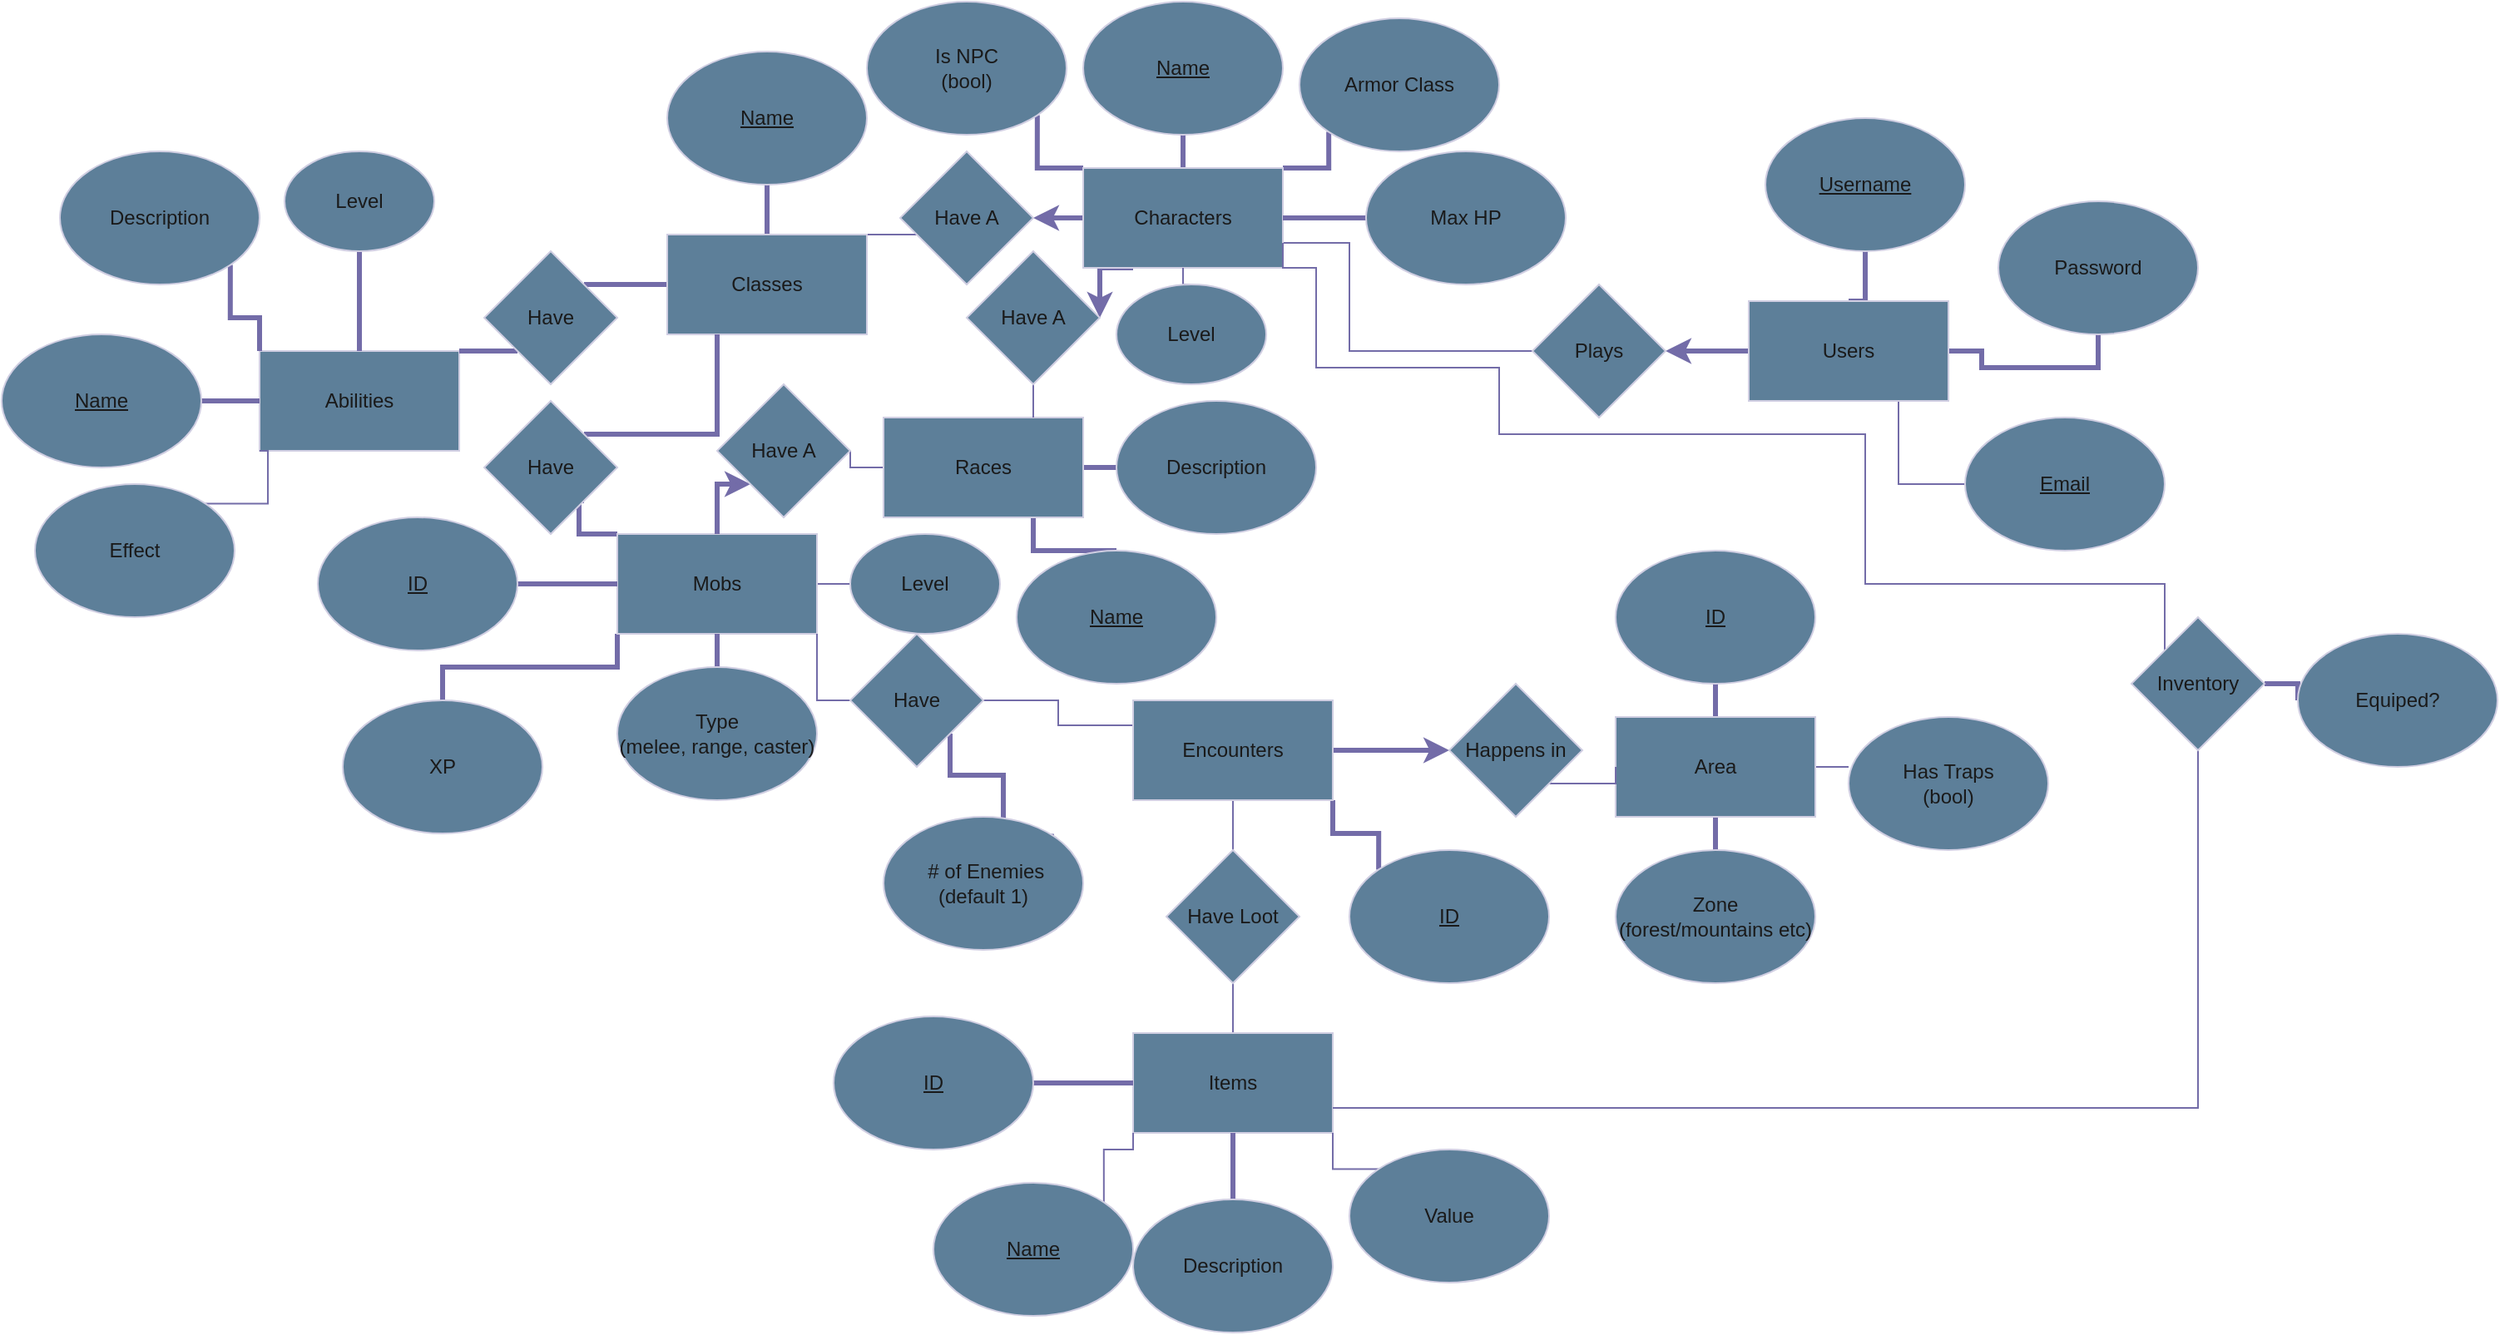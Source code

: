 <mxfile>
    <diagram id="v8aEq9oF9wcZ9MgYXVb7" name="Page-1">
        <mxGraphModel dx="1910" dy="402" grid="1" gridSize="10" guides="1" tooltips="1" connect="1" arrows="1" fold="1" page="1" pageScale="1" pageWidth="1100" pageHeight="850" math="0" shadow="0">
            <root>
                <mxCell id="0"/>
                <mxCell id="1" parent="0"/>
                <mxCell id="33" style="edgeStyle=orthogonalEdgeStyle;rounded=0;orthogonalLoop=1;jettySize=auto;html=1;exitX=0.5;exitY=0;exitDx=0;exitDy=0;entryX=0.5;entryY=1;entryDx=0;entryDy=0;endArrow=none;endFill=0;strokeWidth=3;strokeColor=#736CA8;fontColor=#1A1A1A;" parent="1" source="2" target="30" edge="1">
                    <mxGeometry relative="1" as="geometry"/>
                </mxCell>
                <mxCell id="57" style="edgeStyle=orthogonalEdgeStyle;rounded=0;orthogonalLoop=1;jettySize=auto;html=1;exitX=1;exitY=0;exitDx=0;exitDy=0;entryX=0;entryY=1;entryDx=0;entryDy=0;startArrow=none;startFill=0;endArrow=none;endFill=0;strokeWidth=3;strokeColor=#736CA8;fontColor=#1A1A1A;" parent="1" source="2" target="56" edge="1">
                    <mxGeometry relative="1" as="geometry"/>
                </mxCell>
                <mxCell id="78" style="edgeStyle=orthogonalEdgeStyle;rounded=0;orthogonalLoop=1;jettySize=auto;html=1;exitX=0;exitY=0.5;exitDx=0;exitDy=0;entryX=1;entryY=0.5;entryDx=0;entryDy=0;startArrow=none;startFill=0;endArrow=classic;endFill=1;strokeWidth=3;strokeColor=#736CA8;fontColor=#1A1A1A;" parent="1" source="2" target="77" edge="1">
                    <mxGeometry relative="1" as="geometry"/>
                </mxCell>
                <mxCell id="81" style="edgeStyle=orthogonalEdgeStyle;rounded=0;orthogonalLoop=1;jettySize=auto;html=1;exitX=0.25;exitY=1;exitDx=0;exitDy=0;entryX=1;entryY=0.5;entryDx=0;entryDy=0;startArrow=none;startFill=0;endArrow=classic;endFill=1;strokeWidth=3;strokeColor=#736CA8;fontColor=#1A1A1A;" parent="1" source="2" target="80" edge="1">
                    <mxGeometry relative="1" as="geometry"/>
                </mxCell>
                <mxCell id="101" style="edgeStyle=orthogonalEdgeStyle;rounded=0;orthogonalLoop=1;jettySize=auto;html=1;exitX=0;exitY=0;exitDx=0;exitDy=0;entryX=1;entryY=1;entryDx=0;entryDy=0;startArrow=none;startFill=0;endArrow=none;endFill=0;strokeWidth=3;strokeColor=#736CA8;fontColor=#1A1A1A;" parent="1" source="2" target="100" edge="1">
                    <mxGeometry relative="1" as="geometry">
                        <Array as="points">
                            <mxPoint x="602" y="120"/>
                        </Array>
                    </mxGeometry>
                </mxCell>
                <mxCell id="103" style="edgeStyle=orthogonalEdgeStyle;rounded=0;orthogonalLoop=1;jettySize=auto;html=1;exitX=1;exitY=0.75;exitDx=0;exitDy=0;entryX=0;entryY=0.5;entryDx=0;entryDy=0;startArrow=none;startFill=0;endArrow=none;endFill=0;strokeWidth=1;strokeColor=#736CA8;fontColor=#1A1A1A;" parent="1" source="2" target="102" edge="1">
                    <mxGeometry relative="1" as="geometry">
                        <Array as="points">
                            <mxPoint x="790" y="165"/>
                            <mxPoint x="790" y="230"/>
                        </Array>
                    </mxGeometry>
                </mxCell>
                <mxCell id="2" value="Characters" style="rounded=0;whiteSpace=wrap;html=1;fillColor=#5D7F99;strokeColor=#D0CEE2;fontColor=#1A1A1A;" parent="1" vertex="1">
                    <mxGeometry x="630" y="120" width="120" height="60" as="geometry"/>
                </mxCell>
                <mxCell id="46" style="edgeStyle=orthogonalEdgeStyle;rounded=0;orthogonalLoop=1;jettySize=auto;html=1;exitX=0.5;exitY=1;exitDx=0;exitDy=0;entryX=0.5;entryY=0;entryDx=0;entryDy=0;endArrow=none;endFill=0;strokeColor=#736CA8;fontColor=#1A1A1A;" parent="1" source="3" edge="1">
                    <mxGeometry relative="1" as="geometry">
                        <mxPoint x="720" y="530" as="targetPoint"/>
                    </mxGeometry>
                </mxCell>
                <mxCell id="55" style="edgeStyle=orthogonalEdgeStyle;rounded=0;orthogonalLoop=1;jettySize=auto;html=1;exitX=1;exitY=1;exitDx=0;exitDy=0;entryX=1;entryY=0;entryDx=0;entryDy=0;startArrow=none;startFill=0;endArrow=none;endFill=0;strokeWidth=3;strokeColor=#736CA8;fontColor=#1A1A1A;" parent="1" source="86" target="54" edge="1">
                    <mxGeometry relative="1" as="geometry">
                        <Array as="points">
                            <mxPoint x="550" y="485"/>
                            <mxPoint x="582" y="485"/>
                            <mxPoint x="582" y="522"/>
                        </Array>
                    </mxGeometry>
                </mxCell>
                <mxCell id="87" style="edgeStyle=orthogonalEdgeStyle;rounded=0;orthogonalLoop=1;jettySize=auto;html=1;exitX=0;exitY=0.25;exitDx=0;exitDy=0;startArrow=none;startFill=0;endArrow=none;endFill=0;strokeWidth=1;strokeColor=#736CA8;fontColor=#1A1A1A;" parent="1" source="3" target="86" edge="1">
                    <mxGeometry relative="1" as="geometry"/>
                </mxCell>
                <mxCell id="91" style="edgeStyle=orthogonalEdgeStyle;rounded=0;orthogonalLoop=1;jettySize=auto;html=1;exitX=1;exitY=0.5;exitDx=0;exitDy=0;entryX=0;entryY=0.5;entryDx=0;entryDy=0;startArrow=none;startFill=0;endArrow=classic;endFill=1;strokeWidth=3;strokeColor=#736CA8;fontColor=#1A1A1A;" parent="1" source="3" target="90" edge="1">
                    <mxGeometry relative="1" as="geometry"/>
                </mxCell>
                <mxCell id="99" style="edgeStyle=orthogonalEdgeStyle;rounded=0;orthogonalLoop=1;jettySize=auto;html=1;exitX=1;exitY=1;exitDx=0;exitDy=0;entryX=0;entryY=0;entryDx=0;entryDy=0;startArrow=none;startFill=0;endArrow=none;endFill=0;strokeWidth=3;strokeColor=#736CA8;fontColor=#1A1A1A;" parent="1" source="3" target="114" edge="1">
                    <mxGeometry relative="1" as="geometry">
                        <mxPoint x="817.574" y="541.716" as="targetPoint"/>
                        <Array as="points">
                            <mxPoint x="780" y="520"/>
                            <mxPoint x="808" y="520"/>
                        </Array>
                    </mxGeometry>
                </mxCell>
                <mxCell id="3" value="Encounters" style="rounded=0;whiteSpace=wrap;html=1;fillColor=#5D7F99;strokeColor=#D0CEE2;fontColor=#1A1A1A;" parent="1" vertex="1">
                    <mxGeometry x="660" y="440" width="120" height="60" as="geometry"/>
                </mxCell>
                <mxCell id="34" style="edgeStyle=orthogonalEdgeStyle;rounded=0;orthogonalLoop=1;jettySize=auto;html=1;exitX=0.5;exitY=0;exitDx=0;exitDy=0;entryX=0.5;entryY=1;entryDx=0;entryDy=0;endArrow=none;endFill=0;strokeWidth=3;strokeColor=#736CA8;fontColor=#1A1A1A;" parent="1" source="4" target="29" edge="1">
                    <mxGeometry relative="1" as="geometry"/>
                </mxCell>
                <mxCell id="72" style="edgeStyle=orthogonalEdgeStyle;rounded=0;orthogonalLoop=1;jettySize=auto;html=1;exitX=0;exitY=0.5;exitDx=0;exitDy=0;entryX=1;entryY=0;entryDx=0;entryDy=0;startArrow=none;startFill=0;endArrow=none;endFill=0;strokeWidth=3;strokeColor=#736CA8;fontColor=#1A1A1A;" parent="1" source="4" target="71" edge="1">
                    <mxGeometry relative="1" as="geometry"/>
                </mxCell>
                <mxCell id="79" style="edgeStyle=orthogonalEdgeStyle;rounded=0;orthogonalLoop=1;jettySize=auto;html=1;exitX=1;exitY=0;exitDx=0;exitDy=0;startArrow=none;startFill=0;endArrow=none;endFill=0;strokeWidth=1;strokeColor=#736CA8;fontColor=#1A1A1A;" parent="1" source="4" target="77" edge="1">
                    <mxGeometry relative="1" as="geometry">
                        <Array as="points">
                            <mxPoint x="510" y="160"/>
                            <mxPoint x="510" y="160"/>
                        </Array>
                    </mxGeometry>
                </mxCell>
                <mxCell id="4" value="Classes" style="rounded=0;whiteSpace=wrap;html=1;fillColor=#5D7F99;strokeColor=#D0CEE2;fontColor=#1A1A1A;" parent="1" vertex="1">
                    <mxGeometry x="380" y="160" width="120" height="60" as="geometry"/>
                </mxCell>
                <mxCell id="50" style="edgeStyle=orthogonalEdgeStyle;rounded=0;orthogonalLoop=1;jettySize=auto;html=1;exitX=1;exitY=0.5;exitDx=0;exitDy=0;entryX=0;entryY=0.5;entryDx=0;entryDy=0;endArrow=none;endFill=0;strokeWidth=3;strokeColor=#736CA8;fontColor=#1A1A1A;" parent="1" source="5" target="49" edge="1">
                    <mxGeometry relative="1" as="geometry"/>
                </mxCell>
                <mxCell id="84" style="edgeStyle=orthogonalEdgeStyle;rounded=0;orthogonalLoop=1;jettySize=auto;html=1;exitX=0;exitY=0.5;exitDx=0;exitDy=0;startArrow=none;startFill=0;endArrow=none;endFill=0;strokeWidth=1;strokeColor=#736CA8;fontColor=#1A1A1A;" parent="1" source="5" target="83" edge="1">
                    <mxGeometry relative="1" as="geometry"/>
                </mxCell>
                <mxCell id="97" style="edgeStyle=orthogonalEdgeStyle;rounded=0;orthogonalLoop=1;jettySize=auto;html=1;exitX=0.75;exitY=1;exitDx=0;exitDy=0;startArrow=none;startFill=0;endArrow=none;endFill=0;strokeWidth=3;strokeColor=#736CA8;fontColor=#1A1A1A;" parent="1" source="5" target="96" edge="1">
                    <mxGeometry relative="1" as="geometry"/>
                </mxCell>
                <mxCell id="5" value="Races" style="rounded=0;whiteSpace=wrap;html=1;fillColor=#5D7F99;strokeColor=#D0CEE2;fontColor=#1A1A1A;" parent="1" vertex="1">
                    <mxGeometry x="510" y="270" width="120" height="60" as="geometry"/>
                </mxCell>
                <mxCell id="48" style="edgeStyle=orthogonalEdgeStyle;rounded=0;orthogonalLoop=1;jettySize=auto;html=1;exitX=0;exitY=1;exitDx=0;exitDy=0;endArrow=none;endFill=0;strokeWidth=3;strokeColor=#736CA8;fontColor=#1A1A1A;" parent="1" source="6" target="47" edge="1">
                    <mxGeometry relative="1" as="geometry"/>
                </mxCell>
                <mxCell id="75" style="edgeStyle=orthogonalEdgeStyle;rounded=0;orthogonalLoop=1;jettySize=auto;html=1;exitX=0;exitY=0;exitDx=0;exitDy=0;entryX=1;entryY=1;entryDx=0;entryDy=0;startArrow=none;startFill=0;endArrow=none;endFill=0;strokeWidth=3;strokeColor=#736CA8;fontColor=#1A1A1A;" parent="1" source="6" target="74" edge="1">
                    <mxGeometry relative="1" as="geometry">
                        <Array as="points">
                            <mxPoint x="327" y="340"/>
                            <mxPoint x="327" y="320"/>
                        </Array>
                    </mxGeometry>
                </mxCell>
                <mxCell id="126" style="edgeStyle=orthogonalEdgeStyle;rounded=0;orthogonalLoop=1;jettySize=auto;html=1;exitX=1;exitY=0.5;exitDx=0;exitDy=0;entryX=0;entryY=0.5;entryDx=0;entryDy=0;endArrow=none;endFill=0;strokeColor=#736CA8;strokeWidth=1;" parent="1" source="6" target="125" edge="1">
                    <mxGeometry relative="1" as="geometry"/>
                </mxCell>
                <mxCell id="6" value="Mobs" style="rounded=0;whiteSpace=wrap;html=1;fillColor=#5D7F99;strokeColor=#D0CEE2;fontColor=#1A1A1A;" parent="1" vertex="1">
                    <mxGeometry x="350" y="340" width="120" height="60" as="geometry"/>
                </mxCell>
                <mxCell id="7" value="Abilities" style="rounded=0;whiteSpace=wrap;html=1;fillColor=#5D7F99;strokeColor=#D0CEE2;fontColor=#1A1A1A;" parent="1" vertex="1">
                    <mxGeometry x="135" y="230" width="120" height="60" as="geometry"/>
                </mxCell>
                <mxCell id="29" value="&lt;u&gt;Name&lt;/u&gt;" style="ellipse;whiteSpace=wrap;html=1;fillColor=#5D7F99;strokeColor=#D0CEE2;fontColor=#1A1A1A;" parent="1" vertex="1">
                    <mxGeometry x="380" y="50" width="120" height="80" as="geometry"/>
                </mxCell>
                <mxCell id="30" value="&lt;u&gt;Name&lt;/u&gt;" style="ellipse;whiteSpace=wrap;html=1;fillColor=#5D7F99;strokeColor=#D0CEE2;fontColor=#1A1A1A;" parent="1" vertex="1">
                    <mxGeometry x="630" y="20" width="120" height="80" as="geometry"/>
                </mxCell>
                <mxCell id="35" style="edgeStyle=orthogonalEdgeStyle;rounded=0;orthogonalLoop=1;jettySize=auto;html=1;exitX=1;exitY=0.5;exitDx=0;exitDy=0;entryX=0;entryY=0.5;entryDx=0;entryDy=0;endArrow=none;endFill=0;strokeWidth=3;strokeColor=#736CA8;fontColor=#1A1A1A;" parent="1" source="31" target="7" edge="1">
                    <mxGeometry relative="1" as="geometry"/>
                </mxCell>
                <mxCell id="31" value="&lt;u&gt;Name&lt;/u&gt;" style="ellipse;whiteSpace=wrap;html=1;fillColor=#5D7F99;strokeColor=#D0CEE2;fontColor=#1A1A1A;" parent="1" vertex="1">
                    <mxGeometry x="-20" y="220" width="120" height="80" as="geometry"/>
                </mxCell>
                <mxCell id="36" style="edgeStyle=orthogonalEdgeStyle;rounded=0;orthogonalLoop=1;jettySize=auto;html=1;exitX=0.5;exitY=0;exitDx=0;exitDy=0;entryX=0.5;entryY=1;entryDx=0;entryDy=0;endArrow=none;endFill=0;strokeWidth=3;strokeColor=#736CA8;fontColor=#1A1A1A;" parent="1" source="32" target="6" edge="1">
                    <mxGeometry relative="1" as="geometry"/>
                </mxCell>
                <mxCell id="32" value="Type&lt;br&gt;(melee, range, caster)" style="ellipse;whiteSpace=wrap;html=1;fillColor=#5D7F99;strokeColor=#D0CEE2;fontColor=#1A1A1A;" parent="1" vertex="1">
                    <mxGeometry x="350" y="420" width="120" height="80" as="geometry"/>
                </mxCell>
                <mxCell id="38" style="edgeStyle=orthogonalEdgeStyle;rounded=0;orthogonalLoop=1;jettySize=auto;html=1;exitX=1;exitY=1;exitDx=0;exitDy=0;entryX=0;entryY=0;entryDx=0;entryDy=0;endArrow=none;endFill=0;strokeWidth=3;strokeColor=#736CA8;fontColor=#1A1A1A;" parent="1" source="37" target="7" edge="1">
                    <mxGeometry relative="1" as="geometry"/>
                </mxCell>
                <mxCell id="37" value="Description" style="ellipse;whiteSpace=wrap;html=1;fillColor=#5D7F99;strokeColor=#D0CEE2;fontColor=#1A1A1A;" parent="1" vertex="1">
                    <mxGeometry x="15" y="110" width="120" height="80" as="geometry"/>
                </mxCell>
                <mxCell id="45" style="edgeStyle=orthogonalEdgeStyle;rounded=0;orthogonalLoop=1;jettySize=auto;html=1;exitX=1;exitY=0;exitDx=0;exitDy=0;entryX=0;entryY=1;entryDx=0;entryDy=0;endArrow=none;endFill=0;strokeColor=#736CA8;fontColor=#1A1A1A;" parent="1" source="44" target="7" edge="1">
                    <mxGeometry relative="1" as="geometry"/>
                </mxCell>
                <mxCell id="44" value="Effect" style="ellipse;whiteSpace=wrap;html=1;fillColor=#5D7F99;strokeColor=#D0CEE2;fontColor=#1A1A1A;" parent="1" vertex="1">
                    <mxGeometry y="310" width="120" height="80" as="geometry"/>
                </mxCell>
                <mxCell id="47" value="XP" style="ellipse;whiteSpace=wrap;html=1;fillColor=#5D7F99;strokeColor=#D0CEE2;fontColor=#1A1A1A;" parent="1" vertex="1">
                    <mxGeometry x="185" y="440" width="120" height="80" as="geometry"/>
                </mxCell>
                <mxCell id="49" value="Description" style="ellipse;whiteSpace=wrap;html=1;fillColor=#5D7F99;strokeColor=#D0CEE2;fontColor=#1A1A1A;" parent="1" vertex="1">
                    <mxGeometry x="650" y="260" width="120" height="80" as="geometry"/>
                </mxCell>
                <mxCell id="54" value="&amp;nbsp;# of Enemies&lt;br&gt;(default 1)" style="ellipse;whiteSpace=wrap;html=1;fillColor=#5D7F99;strokeColor=#D0CEE2;fontColor=#1A1A1A;" parent="1" vertex="1">
                    <mxGeometry x="510" y="510" width="120" height="80" as="geometry"/>
                </mxCell>
                <mxCell id="56" value="Armor Class" style="ellipse;whiteSpace=wrap;html=1;fillColor=#5D7F99;strokeColor=#D0CEE2;fontColor=#1A1A1A;" parent="1" vertex="1">
                    <mxGeometry x="760" y="30" width="120" height="80" as="geometry"/>
                </mxCell>
                <mxCell id="60" style="edgeStyle=orthogonalEdgeStyle;rounded=0;orthogonalLoop=1;jettySize=auto;html=1;exitX=0;exitY=0.5;exitDx=0;exitDy=0;startArrow=none;startFill=0;endArrow=none;endFill=0;strokeWidth=3;strokeColor=#736CA8;fontColor=#1A1A1A;" parent="1" source="59" target="2" edge="1">
                    <mxGeometry relative="1" as="geometry"/>
                </mxCell>
                <mxCell id="59" value="Max HP" style="ellipse;whiteSpace=wrap;html=1;fillColor=#5D7F99;strokeColor=#D0CEE2;fontColor=#1A1A1A;" parent="1" vertex="1">
                    <mxGeometry x="800" y="110" width="120" height="80" as="geometry"/>
                </mxCell>
                <mxCell id="69" style="edgeStyle=orthogonalEdgeStyle;rounded=0;orthogonalLoop=1;jettySize=auto;html=1;exitX=0.5;exitY=1;exitDx=0;exitDy=0;entryX=0.5;entryY=0;entryDx=0;entryDy=0;startArrow=none;startFill=0;endArrow=none;endFill=0;strokeWidth=3;strokeColor=#736CA8;fontColor=#1A1A1A;" parent="1" source="63" target="65" edge="1">
                    <mxGeometry relative="1" as="geometry"/>
                </mxCell>
                <mxCell id="70" style="edgeStyle=orthogonalEdgeStyle;rounded=0;orthogonalLoop=1;jettySize=auto;html=1;exitX=1;exitY=0.5;exitDx=0;exitDy=0;entryX=0;entryY=0.375;entryDx=0;entryDy=0;entryPerimeter=0;startArrow=none;startFill=0;endArrow=none;endFill=0;strokeColor=#736CA8;fontColor=#1A1A1A;" parent="1" source="63" target="66" edge="1">
                    <mxGeometry relative="1" as="geometry"/>
                </mxCell>
                <mxCell id="116" style="edgeStyle=orthogonalEdgeStyle;rounded=0;orthogonalLoop=1;jettySize=auto;html=1;exitX=0.5;exitY=0;exitDx=0;exitDy=0;entryX=0.5;entryY=1;entryDx=0;entryDy=0;startArrow=none;startFill=0;endArrow=none;endFill=0;strokeWidth=3;strokeColor=#736CA8;fontColor=#1A1A1A;" parent="1" source="63" target="115" edge="1">
                    <mxGeometry relative="1" as="geometry"/>
                </mxCell>
                <mxCell id="63" value="Area" style="rounded=0;whiteSpace=wrap;html=1;fillColor=#5D7F99;strokeColor=#D0CEE2;fontColor=#1A1A1A;" parent="1" vertex="1">
                    <mxGeometry x="950" y="450" width="120" height="60" as="geometry"/>
                </mxCell>
                <mxCell id="65" value="Zone&lt;br&gt;(forest/mountains etc)" style="ellipse;whiteSpace=wrap;html=1;fillColor=#5D7F99;strokeColor=#D0CEE2;fontColor=#1A1A1A;" parent="1" vertex="1">
                    <mxGeometry x="950" y="530" width="120" height="80" as="geometry"/>
                </mxCell>
                <mxCell id="66" value="Has Traps&lt;br&gt;(bool)" style="ellipse;whiteSpace=wrap;html=1;fillColor=#5D7F99;strokeColor=#D0CEE2;fontColor=#1A1A1A;" parent="1" vertex="1">
                    <mxGeometry x="1090" y="450" width="120" height="80" as="geometry"/>
                </mxCell>
                <mxCell id="73" style="edgeStyle=orthogonalEdgeStyle;rounded=0;orthogonalLoop=1;jettySize=auto;html=1;exitX=0;exitY=1;exitDx=0;exitDy=0;entryX=1;entryY=0;entryDx=0;entryDy=0;startArrow=none;startFill=0;endArrow=none;endFill=0;strokeWidth=3;strokeColor=#736CA8;fontColor=#1A1A1A;" parent="1" source="71" target="7" edge="1">
                    <mxGeometry relative="1" as="geometry"/>
                </mxCell>
                <mxCell id="71" value="Have" style="rhombus;whiteSpace=wrap;html=1;fillColor=#5D7F99;strokeColor=#D0CEE2;fontColor=#1A1A1A;" parent="1" vertex="1">
                    <mxGeometry x="270" y="170" width="80" height="80" as="geometry"/>
                </mxCell>
                <mxCell id="130" style="edgeStyle=orthogonalEdgeStyle;rounded=0;orthogonalLoop=1;jettySize=auto;html=1;exitX=1;exitY=0;exitDx=0;exitDy=0;entryX=0.25;entryY=1;entryDx=0;entryDy=0;endArrow=none;endFill=0;strokeColor=#736CA8;strokeWidth=3;" parent="1" source="74" target="4" edge="1">
                    <mxGeometry relative="1" as="geometry"/>
                </mxCell>
                <mxCell id="74" value="Have" style="rhombus;whiteSpace=wrap;html=1;fillColor=#5D7F99;strokeColor=#D0CEE2;fontColor=#1A1A1A;" parent="1" vertex="1">
                    <mxGeometry x="270" y="260" width="80" height="80" as="geometry"/>
                </mxCell>
                <mxCell id="77" value="Have A" style="rhombus;whiteSpace=wrap;html=1;fillColor=#5D7F99;strokeColor=#D0CEE2;fontColor=#1A1A1A;" parent="1" vertex="1">
                    <mxGeometry x="520" y="110" width="80" height="80" as="geometry"/>
                </mxCell>
                <mxCell id="82" style="edgeStyle=orthogonalEdgeStyle;rounded=0;orthogonalLoop=1;jettySize=auto;html=1;exitX=0.5;exitY=1;exitDx=0;exitDy=0;entryX=0.75;entryY=0;entryDx=0;entryDy=0;startArrow=none;startFill=0;endArrow=none;endFill=0;strokeWidth=1;strokeColor=#736CA8;fontColor=#1A1A1A;" parent="1" source="80" target="5" edge="1">
                    <mxGeometry relative="1" as="geometry"/>
                </mxCell>
                <mxCell id="80" value="Have A" style="rhombus;whiteSpace=wrap;html=1;fillColor=#5D7F99;strokeColor=#D0CEE2;fontColor=#1A1A1A;" parent="1" vertex="1">
                    <mxGeometry x="560" y="170" width="80" height="80" as="geometry"/>
                </mxCell>
                <mxCell id="85" style="edgeStyle=orthogonalEdgeStyle;rounded=0;orthogonalLoop=1;jettySize=auto;html=1;exitX=0;exitY=1;exitDx=0;exitDy=0;entryX=0.5;entryY=0;entryDx=0;entryDy=0;startArrow=classic;startFill=1;endArrow=none;endFill=0;strokeWidth=3;strokeColor=#736CA8;fontColor=#1A1A1A;" parent="1" source="83" target="6" edge="1">
                    <mxGeometry relative="1" as="geometry"/>
                </mxCell>
                <mxCell id="83" value="Have A" style="rhombus;whiteSpace=wrap;html=1;fillColor=#5D7F99;strokeColor=#D0CEE2;fontColor=#1A1A1A;" parent="1" vertex="1">
                    <mxGeometry x="410" y="250" width="80" height="80" as="geometry"/>
                </mxCell>
                <mxCell id="88" style="edgeStyle=orthogonalEdgeStyle;rounded=0;orthogonalLoop=1;jettySize=auto;html=1;exitX=0;exitY=0.5;exitDx=0;exitDy=0;startArrow=none;startFill=0;endArrow=none;endFill=0;strokeWidth=1;strokeColor=#736CA8;fontColor=#1A1A1A;" parent="1" source="86" edge="1">
                    <mxGeometry relative="1" as="geometry">
                        <mxPoint x="470" y="400" as="targetPoint"/>
                        <Array as="points">
                            <mxPoint x="470" y="440"/>
                        </Array>
                    </mxGeometry>
                </mxCell>
                <mxCell id="86" value="Have" style="rhombus;whiteSpace=wrap;html=1;fillColor=#5D7F99;strokeColor=#D0CEE2;fontColor=#1A1A1A;" parent="1" vertex="1">
                    <mxGeometry x="490" y="400" width="80" height="80" as="geometry"/>
                </mxCell>
                <mxCell id="92" style="edgeStyle=orthogonalEdgeStyle;rounded=0;orthogonalLoop=1;jettySize=auto;html=1;exitX=1;exitY=1;exitDx=0;exitDy=0;entryX=0;entryY=0.5;entryDx=0;entryDy=0;startArrow=none;startFill=0;endArrow=none;endFill=0;strokeWidth=1;strokeColor=#736CA8;fontColor=#1A1A1A;" parent="1" source="90" target="63" edge="1">
                    <mxGeometry relative="1" as="geometry"/>
                </mxCell>
                <mxCell id="90" value="Happens in" style="rhombus;whiteSpace=wrap;html=1;fillColor=#5D7F99;strokeColor=#D0CEE2;fontColor=#1A1A1A;" parent="1" vertex="1">
                    <mxGeometry x="850" y="430" width="80" height="80" as="geometry"/>
                </mxCell>
                <mxCell id="96" value="&lt;u&gt;Name&lt;/u&gt;" style="ellipse;whiteSpace=wrap;html=1;fillColor=#5D7F99;strokeColor=#D0CEE2;fontColor=#1A1A1A;" parent="1" vertex="1">
                    <mxGeometry x="590" y="350" width="120" height="80" as="geometry"/>
                </mxCell>
                <mxCell id="100" value="Is NPC&lt;br&gt;(bool)" style="ellipse;whiteSpace=wrap;html=1;fillColor=#5D7F99;strokeColor=#D0CEE2;fontColor=#1A1A1A;" parent="1" vertex="1">
                    <mxGeometry x="500" y="20" width="120" height="80" as="geometry"/>
                </mxCell>
                <mxCell id="105" style="edgeStyle=orthogonalEdgeStyle;rounded=0;orthogonalLoop=1;jettySize=auto;html=1;exitX=1;exitY=0.5;exitDx=0;exitDy=0;entryX=0;entryY=0.5;entryDx=0;entryDy=0;startArrow=classic;startFill=1;endArrow=none;endFill=0;strokeWidth=3;strokeColor=#736CA8;fontColor=#1A1A1A;" parent="1" source="102" target="104" edge="1">
                    <mxGeometry relative="1" as="geometry"/>
                </mxCell>
                <mxCell id="102" value="Plays" style="rhombus;whiteSpace=wrap;html=1;fillColor=#5D7F99;strokeColor=#D0CEE2;fontColor=#1A1A1A;" parent="1" vertex="1">
                    <mxGeometry x="900" y="190" width="80" height="80" as="geometry"/>
                </mxCell>
                <mxCell id="109" style="edgeStyle=orthogonalEdgeStyle;rounded=0;orthogonalLoop=1;jettySize=auto;html=1;exitX=0.75;exitY=1;exitDx=0;exitDy=0;entryX=0;entryY=0.5;entryDx=0;entryDy=0;startArrow=none;startFill=0;endArrow=none;endFill=0;strokeWidth=1;strokeColor=#736CA8;fontColor=#1A1A1A;" parent="1" source="104" target="108" edge="1">
                    <mxGeometry relative="1" as="geometry"/>
                </mxCell>
                <mxCell id="110" style="edgeStyle=orthogonalEdgeStyle;rounded=0;orthogonalLoop=1;jettySize=auto;html=1;exitX=0.5;exitY=0;exitDx=0;exitDy=0;entryX=0.5;entryY=1;entryDx=0;entryDy=0;startArrow=none;startFill=0;endArrow=none;endFill=0;strokeWidth=3;strokeColor=#736CA8;fontColor=#1A1A1A;" parent="1" source="104" target="106" edge="1">
                    <mxGeometry relative="1" as="geometry"/>
                </mxCell>
                <mxCell id="111" style="edgeStyle=orthogonalEdgeStyle;rounded=0;orthogonalLoop=1;jettySize=auto;html=1;exitX=1;exitY=0.5;exitDx=0;exitDy=0;entryX=0.5;entryY=1;entryDx=0;entryDy=0;startArrow=none;startFill=0;endArrow=none;endFill=0;strokeWidth=3;strokeColor=#736CA8;fontColor=#1A1A1A;" parent="1" source="104" target="107" edge="1">
                    <mxGeometry relative="1" as="geometry"/>
                </mxCell>
                <mxCell id="104" value="Users" style="rounded=0;whiteSpace=wrap;html=1;fillColor=#5D7F99;strokeColor=#D0CEE2;fontColor=#1A1A1A;" parent="1" vertex="1">
                    <mxGeometry x="1030" y="200" width="120" height="60" as="geometry"/>
                </mxCell>
                <mxCell id="106" value="&lt;u&gt;Username&lt;/u&gt;" style="ellipse;whiteSpace=wrap;html=1;fillColor=#5D7F99;strokeColor=#D0CEE2;fontColor=#1A1A1A;" parent="1" vertex="1">
                    <mxGeometry x="1040" y="90" width="120" height="80" as="geometry"/>
                </mxCell>
                <mxCell id="107" value="Password" style="ellipse;whiteSpace=wrap;html=1;fillColor=#5D7F99;strokeColor=#D0CEE2;fontColor=#1A1A1A;" parent="1" vertex="1">
                    <mxGeometry x="1180" y="140" width="120" height="80" as="geometry"/>
                </mxCell>
                <mxCell id="108" value="&lt;u&gt;Email&lt;/u&gt;" style="ellipse;whiteSpace=wrap;html=1;fillColor=#5D7F99;strokeColor=#D0CEE2;fontColor=#1A1A1A;" parent="1" vertex="1">
                    <mxGeometry x="1160" y="270" width="120" height="80" as="geometry"/>
                </mxCell>
                <mxCell id="113" style="edgeStyle=orthogonalEdgeStyle;rounded=0;orthogonalLoop=1;jettySize=auto;html=1;exitX=1;exitY=0.5;exitDx=0;exitDy=0;entryX=0;entryY=0.5;entryDx=0;entryDy=0;startArrow=none;startFill=0;endArrow=none;endFill=0;strokeWidth=3;strokeColor=#736CA8;fontColor=#1A1A1A;" parent="1" source="112" target="6" edge="1">
                    <mxGeometry relative="1" as="geometry"/>
                </mxCell>
                <mxCell id="112" value="&lt;u&gt;ID&lt;/u&gt;" style="ellipse;whiteSpace=wrap;html=1;fillColor=#5D7F99;strokeColor=#D0CEE2;fontColor=#1A1A1A;" parent="1" vertex="1">
                    <mxGeometry x="170" y="330" width="120" height="80" as="geometry"/>
                </mxCell>
                <mxCell id="114" value="&lt;u&gt;ID&lt;/u&gt;" style="ellipse;whiteSpace=wrap;html=1;fillColor=#5D7F99;strokeColor=#D0CEE2;fontColor=#1A1A1A;" parent="1" vertex="1">
                    <mxGeometry x="790" y="530" width="120" height="80" as="geometry"/>
                </mxCell>
                <mxCell id="115" value="&lt;u&gt;ID&lt;/u&gt;" style="ellipse;whiteSpace=wrap;html=1;fillColor=#5D7F99;strokeColor=#D0CEE2;fontColor=#1A1A1A;" parent="1" vertex="1">
                    <mxGeometry x="950" y="350" width="120" height="80" as="geometry"/>
                </mxCell>
                <mxCell id="118" style="edgeStyle=orthogonalEdgeStyle;rounded=0;orthogonalLoop=1;jettySize=auto;html=1;exitX=0.5;exitY=0;exitDx=0;exitDy=0;entryX=0.5;entryY=1;entryDx=0;entryDy=0;endArrow=none;endFill=0;fillColor=#6a00ff;strokeColor=#736CA8;" parent="1" source="117" target="2" edge="1">
                    <mxGeometry relative="1" as="geometry"/>
                </mxCell>
                <mxCell id="117" value="Level" style="ellipse;whiteSpace=wrap;html=1;fillColor=#5D7F99;strokeColor=#D0CEE2;fontColor=#1A1A1A;" parent="1" vertex="1">
                    <mxGeometry x="650" y="190" width="90" height="60" as="geometry"/>
                </mxCell>
                <mxCell id="124" style="edgeStyle=orthogonalEdgeStyle;rounded=0;orthogonalLoop=1;jettySize=auto;html=1;exitX=0.5;exitY=1;exitDx=0;exitDy=0;entryX=0.5;entryY=0;entryDx=0;entryDy=0;endArrow=none;endFill=0;strokeColor=#736CA8;strokeWidth=3;" parent="1" source="119" target="7" edge="1">
                    <mxGeometry relative="1" as="geometry"/>
                </mxCell>
                <mxCell id="119" value="Level" style="ellipse;whiteSpace=wrap;html=1;fillColor=#5D7F99;strokeColor=#D0CEE2;fontColor=#1A1A1A;" parent="1" vertex="1">
                    <mxGeometry x="150" y="110" width="90" height="60" as="geometry"/>
                </mxCell>
                <mxCell id="125" value="Level" style="ellipse;whiteSpace=wrap;html=1;fillColor=#5D7F99;strokeColor=#D0CEE2;fontColor=#1A1A1A;" parent="1" vertex="1">
                    <mxGeometry x="490" y="340" width="90" height="60" as="geometry"/>
                </mxCell>
                <mxCell id="134" style="edgeStyle=orthogonalEdgeStyle;rounded=0;orthogonalLoop=1;jettySize=auto;html=1;exitX=0.5;exitY=1;exitDx=0;exitDy=0;entryX=0.25;entryY=0.125;entryDx=0;entryDy=0;entryPerimeter=0;endArrow=none;endFill=0;strokeColor=#736CA8;strokeWidth=1;" parent="1" source="132" edge="1">
                    <mxGeometry relative="1" as="geometry">
                        <mxPoint x="710" y="670" as="targetPoint"/>
                    </mxGeometry>
                </mxCell>
                <mxCell id="132" value="Have Loot" style="rhombus;whiteSpace=wrap;html=1;fillColor=#5D7F99;strokeColor=#D0CEE2;fontColor=#1A1A1A;" parent="1" vertex="1">
                    <mxGeometry x="680" y="530" width="80" height="80" as="geometry"/>
                </mxCell>
                <mxCell id="135" value="Items" style="rounded=0;whiteSpace=wrap;html=1;fillColor=#5D7F99;strokeColor=#D0CEE2;fontColor=#1A1A1A;" parent="1" vertex="1">
                    <mxGeometry x="660" y="640" width="120" height="60" as="geometry"/>
                </mxCell>
                <mxCell id="141" style="edgeStyle=orthogonalEdgeStyle;rounded=0;orthogonalLoop=1;jettySize=auto;html=1;exitX=0.5;exitY=0;exitDx=0;exitDy=0;entryX=0.5;entryY=1;entryDx=0;entryDy=0;endArrow=none;endFill=0;strokeColor=#736CA8;strokeWidth=3;" parent="1" source="136" target="135" edge="1">
                    <mxGeometry relative="1" as="geometry"/>
                </mxCell>
                <mxCell id="136" value="Description" style="ellipse;whiteSpace=wrap;html=1;fillColor=#5D7F99;strokeColor=#D0CEE2;fontColor=#1A1A1A;" parent="1" vertex="1">
                    <mxGeometry x="660" y="740" width="120" height="80" as="geometry"/>
                </mxCell>
                <mxCell id="140" style="edgeStyle=orthogonalEdgeStyle;rounded=0;orthogonalLoop=1;jettySize=auto;html=1;exitX=1;exitY=0;exitDx=0;exitDy=0;entryX=0;entryY=1;entryDx=0;entryDy=0;endArrow=none;endFill=0;strokeColor=#736CA8;strokeWidth=1;" parent="1" source="137" target="135" edge="1">
                    <mxGeometry relative="1" as="geometry"/>
                </mxCell>
                <mxCell id="137" value="&lt;u&gt;Name&lt;/u&gt;" style="ellipse;whiteSpace=wrap;html=1;fillColor=#5D7F99;strokeColor=#D0CEE2;fontColor=#1A1A1A;" parent="1" vertex="1">
                    <mxGeometry x="540" y="730" width="120" height="80" as="geometry"/>
                </mxCell>
                <mxCell id="139" style="edgeStyle=orthogonalEdgeStyle;rounded=0;orthogonalLoop=1;jettySize=auto;html=1;exitX=1;exitY=0.5;exitDx=0;exitDy=0;endArrow=none;endFill=0;strokeColor=#736CA8;strokeWidth=3;" parent="1" source="138" target="135" edge="1">
                    <mxGeometry relative="1" as="geometry"/>
                </mxCell>
                <mxCell id="138" value="&lt;u&gt;ID&lt;/u&gt;" style="ellipse;whiteSpace=wrap;html=1;fillColor=#5D7F99;strokeColor=#D0CEE2;fontColor=#1A1A1A;" parent="1" vertex="1">
                    <mxGeometry x="480" y="630" width="120" height="80" as="geometry"/>
                </mxCell>
                <mxCell id="143" style="edgeStyle=orthogonalEdgeStyle;rounded=0;orthogonalLoop=1;jettySize=auto;html=1;exitX=0;exitY=0;exitDx=0;exitDy=0;entryX=1;entryY=1;entryDx=0;entryDy=0;endArrow=none;endFill=0;strokeColor=#736CA8;strokeWidth=1;" parent="1" source="142" target="135" edge="1">
                    <mxGeometry relative="1" as="geometry"/>
                </mxCell>
                <mxCell id="142" value="Value" style="ellipse;whiteSpace=wrap;html=1;fillColor=#5D7F99;strokeColor=#D0CEE2;fontColor=#1A1A1A;" parent="1" vertex="1">
                    <mxGeometry x="790" y="710" width="120" height="80" as="geometry"/>
                </mxCell>
                <mxCell id="145" style="edgeStyle=orthogonalEdgeStyle;rounded=0;orthogonalLoop=1;jettySize=auto;html=1;exitX=0.5;exitY=1;exitDx=0;exitDy=0;entryX=1;entryY=0.75;entryDx=0;entryDy=0;endArrow=none;endFill=0;strokeColor=#736CA8;strokeWidth=1;" parent="1" source="144" target="135" edge="1">
                    <mxGeometry relative="1" as="geometry"/>
                </mxCell>
                <mxCell id="146" style="edgeStyle=orthogonalEdgeStyle;rounded=0;orthogonalLoop=1;jettySize=auto;html=1;exitX=0;exitY=0;exitDx=0;exitDy=0;entryX=1;entryY=0.75;entryDx=0;entryDy=0;endArrow=none;endFill=0;strokeColor=#736CA8;strokeWidth=1;" parent="1" source="144" target="2" edge="1">
                    <mxGeometry relative="1" as="geometry">
                        <Array as="points">
                            <mxPoint x="1280" y="370"/>
                            <mxPoint x="1100" y="370"/>
                            <mxPoint x="1100" y="280"/>
                            <mxPoint x="880" y="280"/>
                            <mxPoint x="880" y="240"/>
                            <mxPoint x="770" y="240"/>
                            <mxPoint x="770" y="180"/>
                            <mxPoint x="750" y="180"/>
                        </Array>
                    </mxGeometry>
                </mxCell>
                <mxCell id="148" style="edgeStyle=orthogonalEdgeStyle;rounded=0;orthogonalLoop=1;jettySize=auto;html=1;exitX=1;exitY=0.5;exitDx=0;exitDy=0;entryX=0;entryY=0.5;entryDx=0;entryDy=0;endArrow=none;endFill=0;strokeColor=#736CA8;strokeWidth=3;" parent="1" source="144" target="147" edge="1">
                    <mxGeometry relative="1" as="geometry"/>
                </mxCell>
                <mxCell id="144" value="Inventory" style="rhombus;whiteSpace=wrap;html=1;fillColor=#5D7F99;strokeColor=#D0CEE2;fontColor=#1A1A1A;" parent="1" vertex="1">
                    <mxGeometry x="1260" y="390" width="80" height="80" as="geometry"/>
                </mxCell>
                <mxCell id="147" value="Equiped?" style="ellipse;whiteSpace=wrap;html=1;fillColor=#5D7F99;strokeColor=#D0CEE2;fontColor=#1A1A1A;" parent="1" vertex="1">
                    <mxGeometry x="1360" y="400" width="120" height="80" as="geometry"/>
                </mxCell>
            </root>
        </mxGraphModel>
    </diagram>
</mxfile>